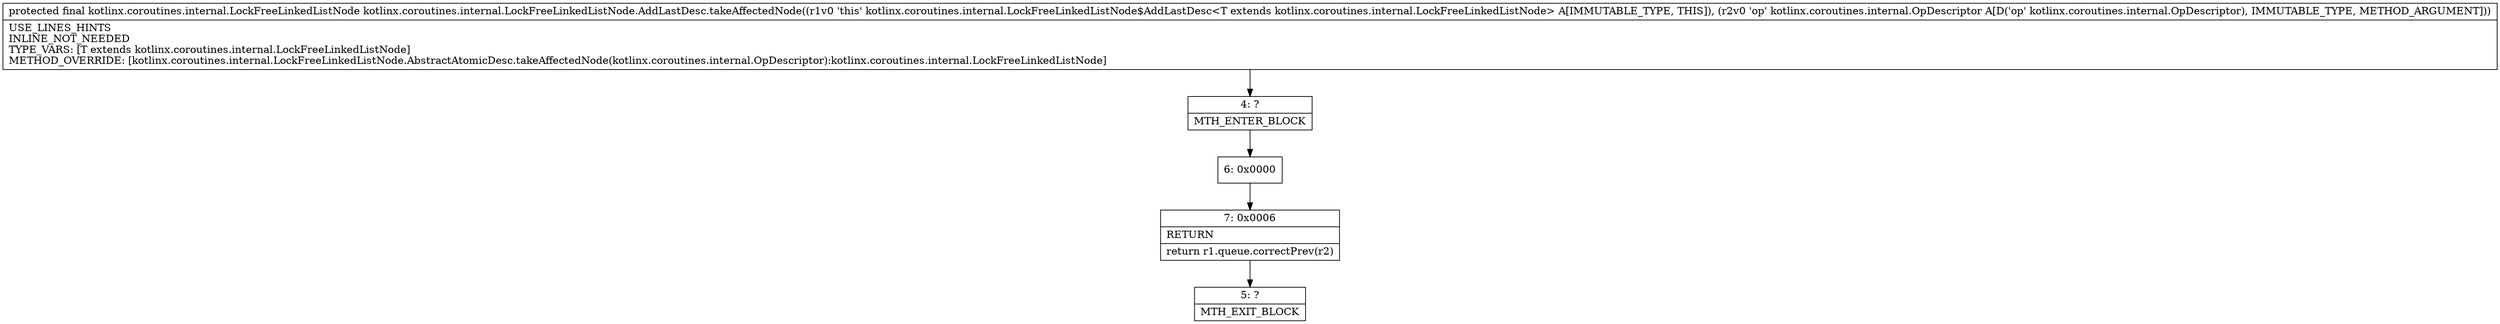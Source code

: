 digraph "CFG forkotlinx.coroutines.internal.LockFreeLinkedListNode.AddLastDesc.takeAffectedNode(Lkotlinx\/coroutines\/internal\/OpDescriptor;)Lkotlinx\/coroutines\/internal\/LockFreeLinkedListNode;" {
Node_4 [shape=record,label="{4\:\ ?|MTH_ENTER_BLOCK\l}"];
Node_6 [shape=record,label="{6\:\ 0x0000}"];
Node_7 [shape=record,label="{7\:\ 0x0006|RETURN\l|return r1.queue.correctPrev(r2)\l}"];
Node_5 [shape=record,label="{5\:\ ?|MTH_EXIT_BLOCK\l}"];
MethodNode[shape=record,label="{protected final kotlinx.coroutines.internal.LockFreeLinkedListNode kotlinx.coroutines.internal.LockFreeLinkedListNode.AddLastDesc.takeAffectedNode((r1v0 'this' kotlinx.coroutines.internal.LockFreeLinkedListNode$AddLastDesc\<T extends kotlinx.coroutines.internal.LockFreeLinkedListNode\> A[IMMUTABLE_TYPE, THIS]), (r2v0 'op' kotlinx.coroutines.internal.OpDescriptor A[D('op' kotlinx.coroutines.internal.OpDescriptor), IMMUTABLE_TYPE, METHOD_ARGUMENT]))  | USE_LINES_HINTS\lINLINE_NOT_NEEDED\lTYPE_VARS: [T extends kotlinx.coroutines.internal.LockFreeLinkedListNode]\lMETHOD_OVERRIDE: [kotlinx.coroutines.internal.LockFreeLinkedListNode.AbstractAtomicDesc.takeAffectedNode(kotlinx.coroutines.internal.OpDescriptor):kotlinx.coroutines.internal.LockFreeLinkedListNode]\l}"];
MethodNode -> Node_4;Node_4 -> Node_6;
Node_6 -> Node_7;
Node_7 -> Node_5;
}


